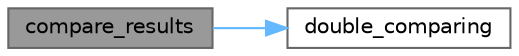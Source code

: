 digraph "compare_results"
{
 // LATEX_PDF_SIZE
  bgcolor="transparent";
  edge [fontname=Helvetica,fontsize=10,labelfontname=Helvetica,labelfontsize=10];
  node [fontname=Helvetica,fontsize=10,shape=box,height=0.2,width=0.4];
  rankdir="LR";
  Node1 [id="Node000001",label="compare_results",height=0.2,width=0.4,color="gray40", fillcolor="grey60", style="filled", fontcolor="black",tooltip="Compare result of test with expect values."];
  Node1 -> Node2 [id="edge1_Node000001_Node000002",color="steelblue1",style="solid",tooltip=" "];
  Node2 [id="Node000002",label="double_comparing",height=0.2,width=0.4,color="grey40", fillcolor="white", style="filled",URL="$double__compare_8cpp.html#a251267aa96f072f7c78a03fe1b232b20",tooltip="Compares two doubles."];
}
